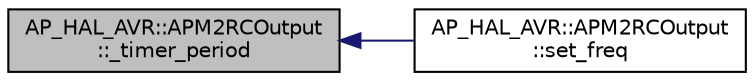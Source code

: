 digraph "AP_HAL_AVR::APM2RCOutput::_timer_period"
{
 // INTERACTIVE_SVG=YES
  edge [fontname="Helvetica",fontsize="10",labelfontname="Helvetica",labelfontsize="10"];
  node [fontname="Helvetica",fontsize="10",shape=record];
  rankdir="LR";
  Node1 [label="AP_HAL_AVR::APM2RCOutput\l::_timer_period",height=0.2,width=0.4,color="black", fillcolor="grey75", style="filled" fontcolor="black"];
  Node1 -> Node2 [dir="back",color="midnightblue",fontsize="10",style="solid",fontname="Helvetica"];
  Node2 [label="AP_HAL_AVR::APM2RCOutput\l::set_freq",height=0.2,width=0.4,color="black", fillcolor="white", style="filled",URL="$classAP__HAL__AVR_1_1APM2RCOutput.html#aa18612c1bce383e5604a3d2a147b8f6d"];
}
